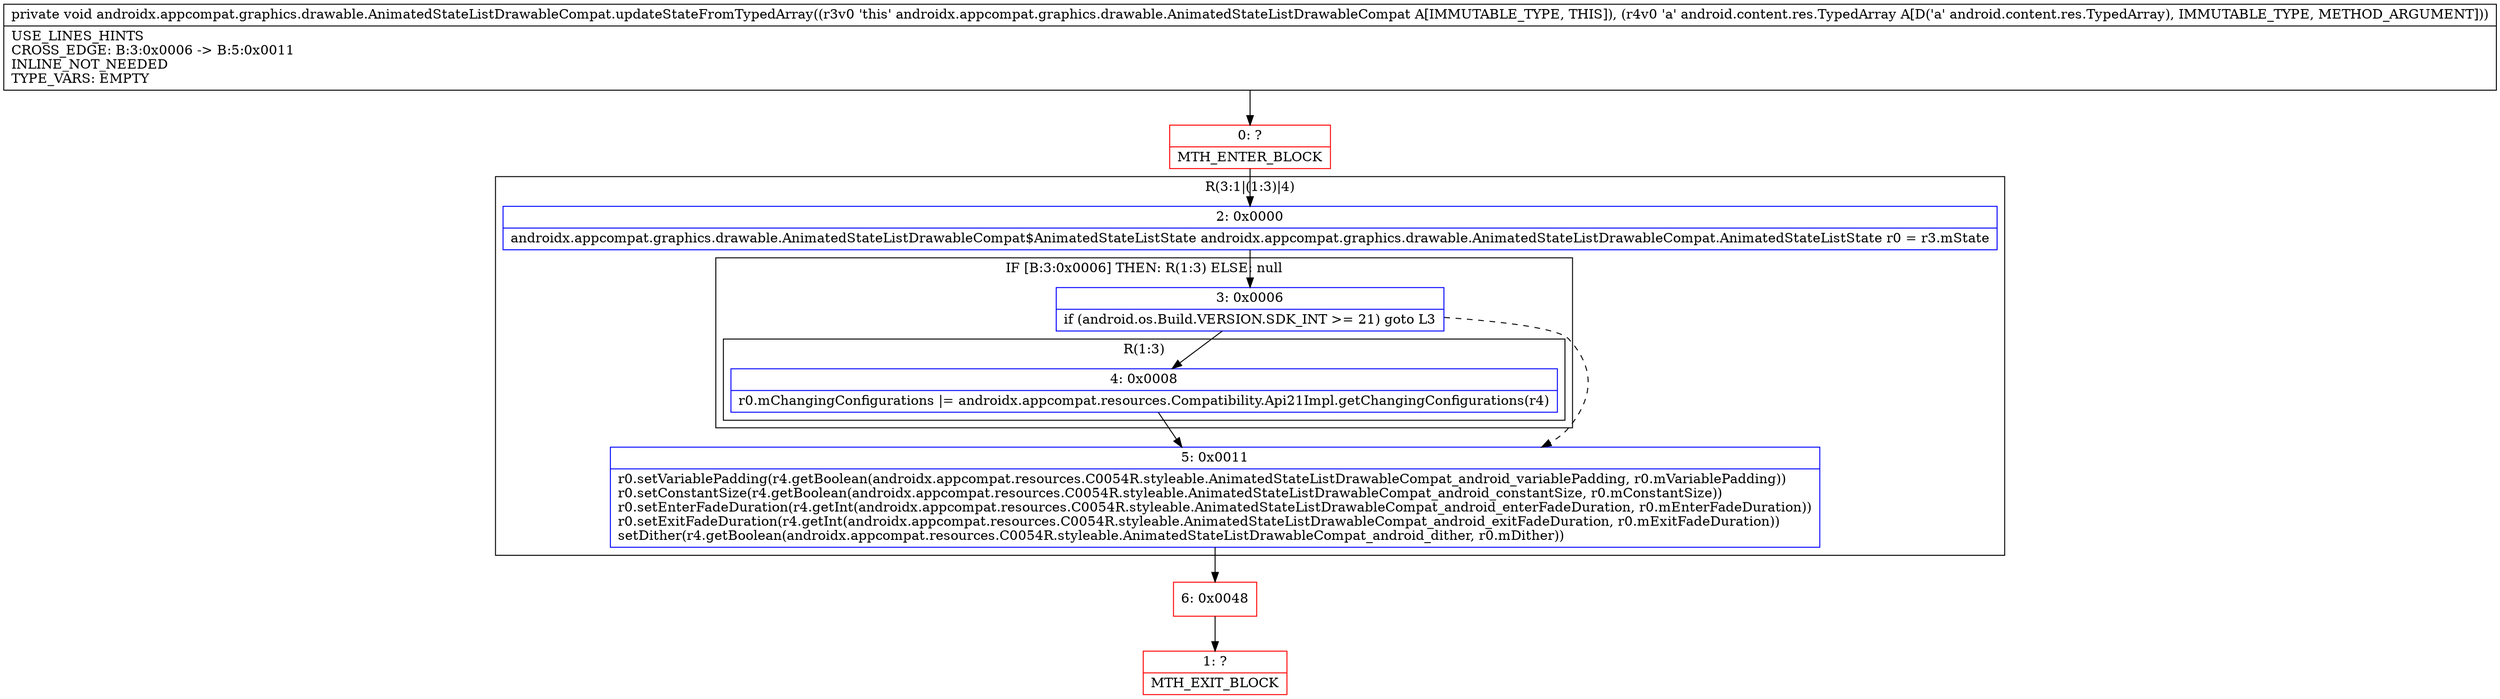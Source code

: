 digraph "CFG forandroidx.appcompat.graphics.drawable.AnimatedStateListDrawableCompat.updateStateFromTypedArray(Landroid\/content\/res\/TypedArray;)V" {
subgraph cluster_Region_499728950 {
label = "R(3:1|(1:3)|4)";
node [shape=record,color=blue];
Node_2 [shape=record,label="{2\:\ 0x0000|androidx.appcompat.graphics.drawable.AnimatedStateListDrawableCompat$AnimatedStateListState androidx.appcompat.graphics.drawable.AnimatedStateListDrawableCompat.AnimatedStateListState r0 = r3.mState\l}"];
subgraph cluster_IfRegion_46359150 {
label = "IF [B:3:0x0006] THEN: R(1:3) ELSE: null";
node [shape=record,color=blue];
Node_3 [shape=record,label="{3\:\ 0x0006|if (android.os.Build.VERSION.SDK_INT \>= 21) goto L3\l}"];
subgraph cluster_Region_1181599561 {
label = "R(1:3)";
node [shape=record,color=blue];
Node_4 [shape=record,label="{4\:\ 0x0008|r0.mChangingConfigurations \|= androidx.appcompat.resources.Compatibility.Api21Impl.getChangingConfigurations(r4)\l}"];
}
}
Node_5 [shape=record,label="{5\:\ 0x0011|r0.setVariablePadding(r4.getBoolean(androidx.appcompat.resources.C0054R.styleable.AnimatedStateListDrawableCompat_android_variablePadding, r0.mVariablePadding))\lr0.setConstantSize(r4.getBoolean(androidx.appcompat.resources.C0054R.styleable.AnimatedStateListDrawableCompat_android_constantSize, r0.mConstantSize))\lr0.setEnterFadeDuration(r4.getInt(androidx.appcompat.resources.C0054R.styleable.AnimatedStateListDrawableCompat_android_enterFadeDuration, r0.mEnterFadeDuration))\lr0.setExitFadeDuration(r4.getInt(androidx.appcompat.resources.C0054R.styleable.AnimatedStateListDrawableCompat_android_exitFadeDuration, r0.mExitFadeDuration))\lsetDither(r4.getBoolean(androidx.appcompat.resources.C0054R.styleable.AnimatedStateListDrawableCompat_android_dither, r0.mDither))\l}"];
}
Node_0 [shape=record,color=red,label="{0\:\ ?|MTH_ENTER_BLOCK\l}"];
Node_6 [shape=record,color=red,label="{6\:\ 0x0048}"];
Node_1 [shape=record,color=red,label="{1\:\ ?|MTH_EXIT_BLOCK\l}"];
MethodNode[shape=record,label="{private void androidx.appcompat.graphics.drawable.AnimatedStateListDrawableCompat.updateStateFromTypedArray((r3v0 'this' androidx.appcompat.graphics.drawable.AnimatedStateListDrawableCompat A[IMMUTABLE_TYPE, THIS]), (r4v0 'a' android.content.res.TypedArray A[D('a' android.content.res.TypedArray), IMMUTABLE_TYPE, METHOD_ARGUMENT]))  | USE_LINES_HINTS\lCROSS_EDGE: B:3:0x0006 \-\> B:5:0x0011\lINLINE_NOT_NEEDED\lTYPE_VARS: EMPTY\l}"];
MethodNode -> Node_0;Node_2 -> Node_3;
Node_3 -> Node_4;
Node_3 -> Node_5[style=dashed];
Node_4 -> Node_5;
Node_5 -> Node_6;
Node_0 -> Node_2;
Node_6 -> Node_1;
}

